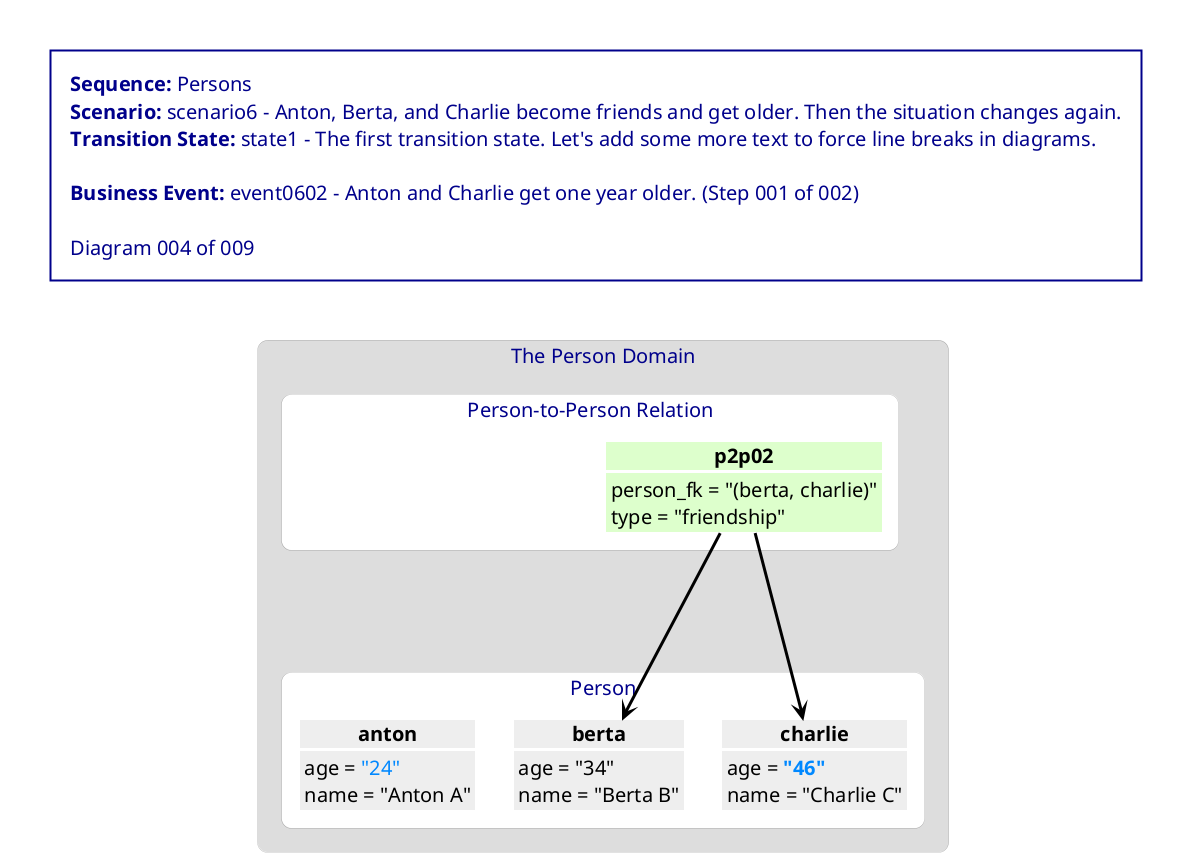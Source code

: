 @startuml Persons_scenario6_state1_004_event0602_002

<style>
    Shadowing false
    Rectangle {
        FontSize 18
        FontStyle bold
        HorizontalAlignment left
        LineThickness 0
        RoundCorner 20
    }
    Object {
        FontSize 20
        FontStyle normal
        HorizontalAlignment left
        LineColor white
        LineThickness 3
        RoundCorner 20
    }
    Arrow {
        LineThickness 3
    }
    Title {
        BackgroundColor white
        FontColor darkblue
        FontSize 20
        FontStyle normal
        HorizontalAlignment left
        LineColor darkblue
        LineThickness 2
        Margin 50
        Padding 20
    }
</style>

title \
<b>Sequence:</b> Persons\n\
<b>Scenario:</b> scenario6 - Anton, Berta, and Charlie become friends and get older. Then the situation changes again.\n\
<b>Transition State:</b> state1 - The first transition state. Let's add some more text to force line breaks in diagrams.\n\n\
<b>Business Event:</b> event0602 - Anton and Charlie get one year older. (Step 001 of 002)\n\n\
Diagram 004 of 009

rectangle "The Person Domain" as persondomain #DDDDDD {
    rectangle "Person-to-Person Relation" as persondomain_p2pclass #white {
        object "<color:white><b>p2p01</b></color>" as persondomain_p2pclass_p2p01 #white {
            <color:white>person_fk = "(anton, berta)"</color>
            <color:white>type = "marriage"</color>
        }
        object "<color:black><b>p2p02</b></color>" as persondomain_p2pclass_p2p02 #DDFFCC {
            <color:black>person_fk = "(berta, charlie)"</color>
            <color:black>type = "friendship"</color>
        }
    }
    rectangle "Person" as persondomain_personclass #white {
        object "<color:black><b>anton</b></color>" as persondomain_personclass_anton #EEEEEE {
            <color:black>age = </color><color:0088FF>"24"</color>
            <color:black>name = "Anton A"</color>
        }
        object "<color:black><b>berta</b></color>" as persondomain_personclass_berta #EEEEEE {
            <color:black>age = "34"</color>
            <color:black>name = "Berta B"</color>
        }
        object "<color:black><b>charlie</b></color>" as persondomain_personclass_charlie #EEEEEE {
            <color:black>age = </color><color:0088FF><b>"46"</b></color>
            <color:black>name = "Charlie C"</color>
        }
    }
}

persondomain_p2pclass_p2p01 --[hidden]--> persondomain_personclass_anton
persondomain_p2pclass_p2p01 --[hidden]--> persondomain_personclass_berta
persondomain_p2pclass_p2p02 --[hidden]--> persondomain_personclass_anton
persondomain_p2pclass_p2p02 ----> persondomain_personclass_berta #black
persondomain_p2pclass_p2p02 ----> persondomain_personclass_charlie #black

@enduml

